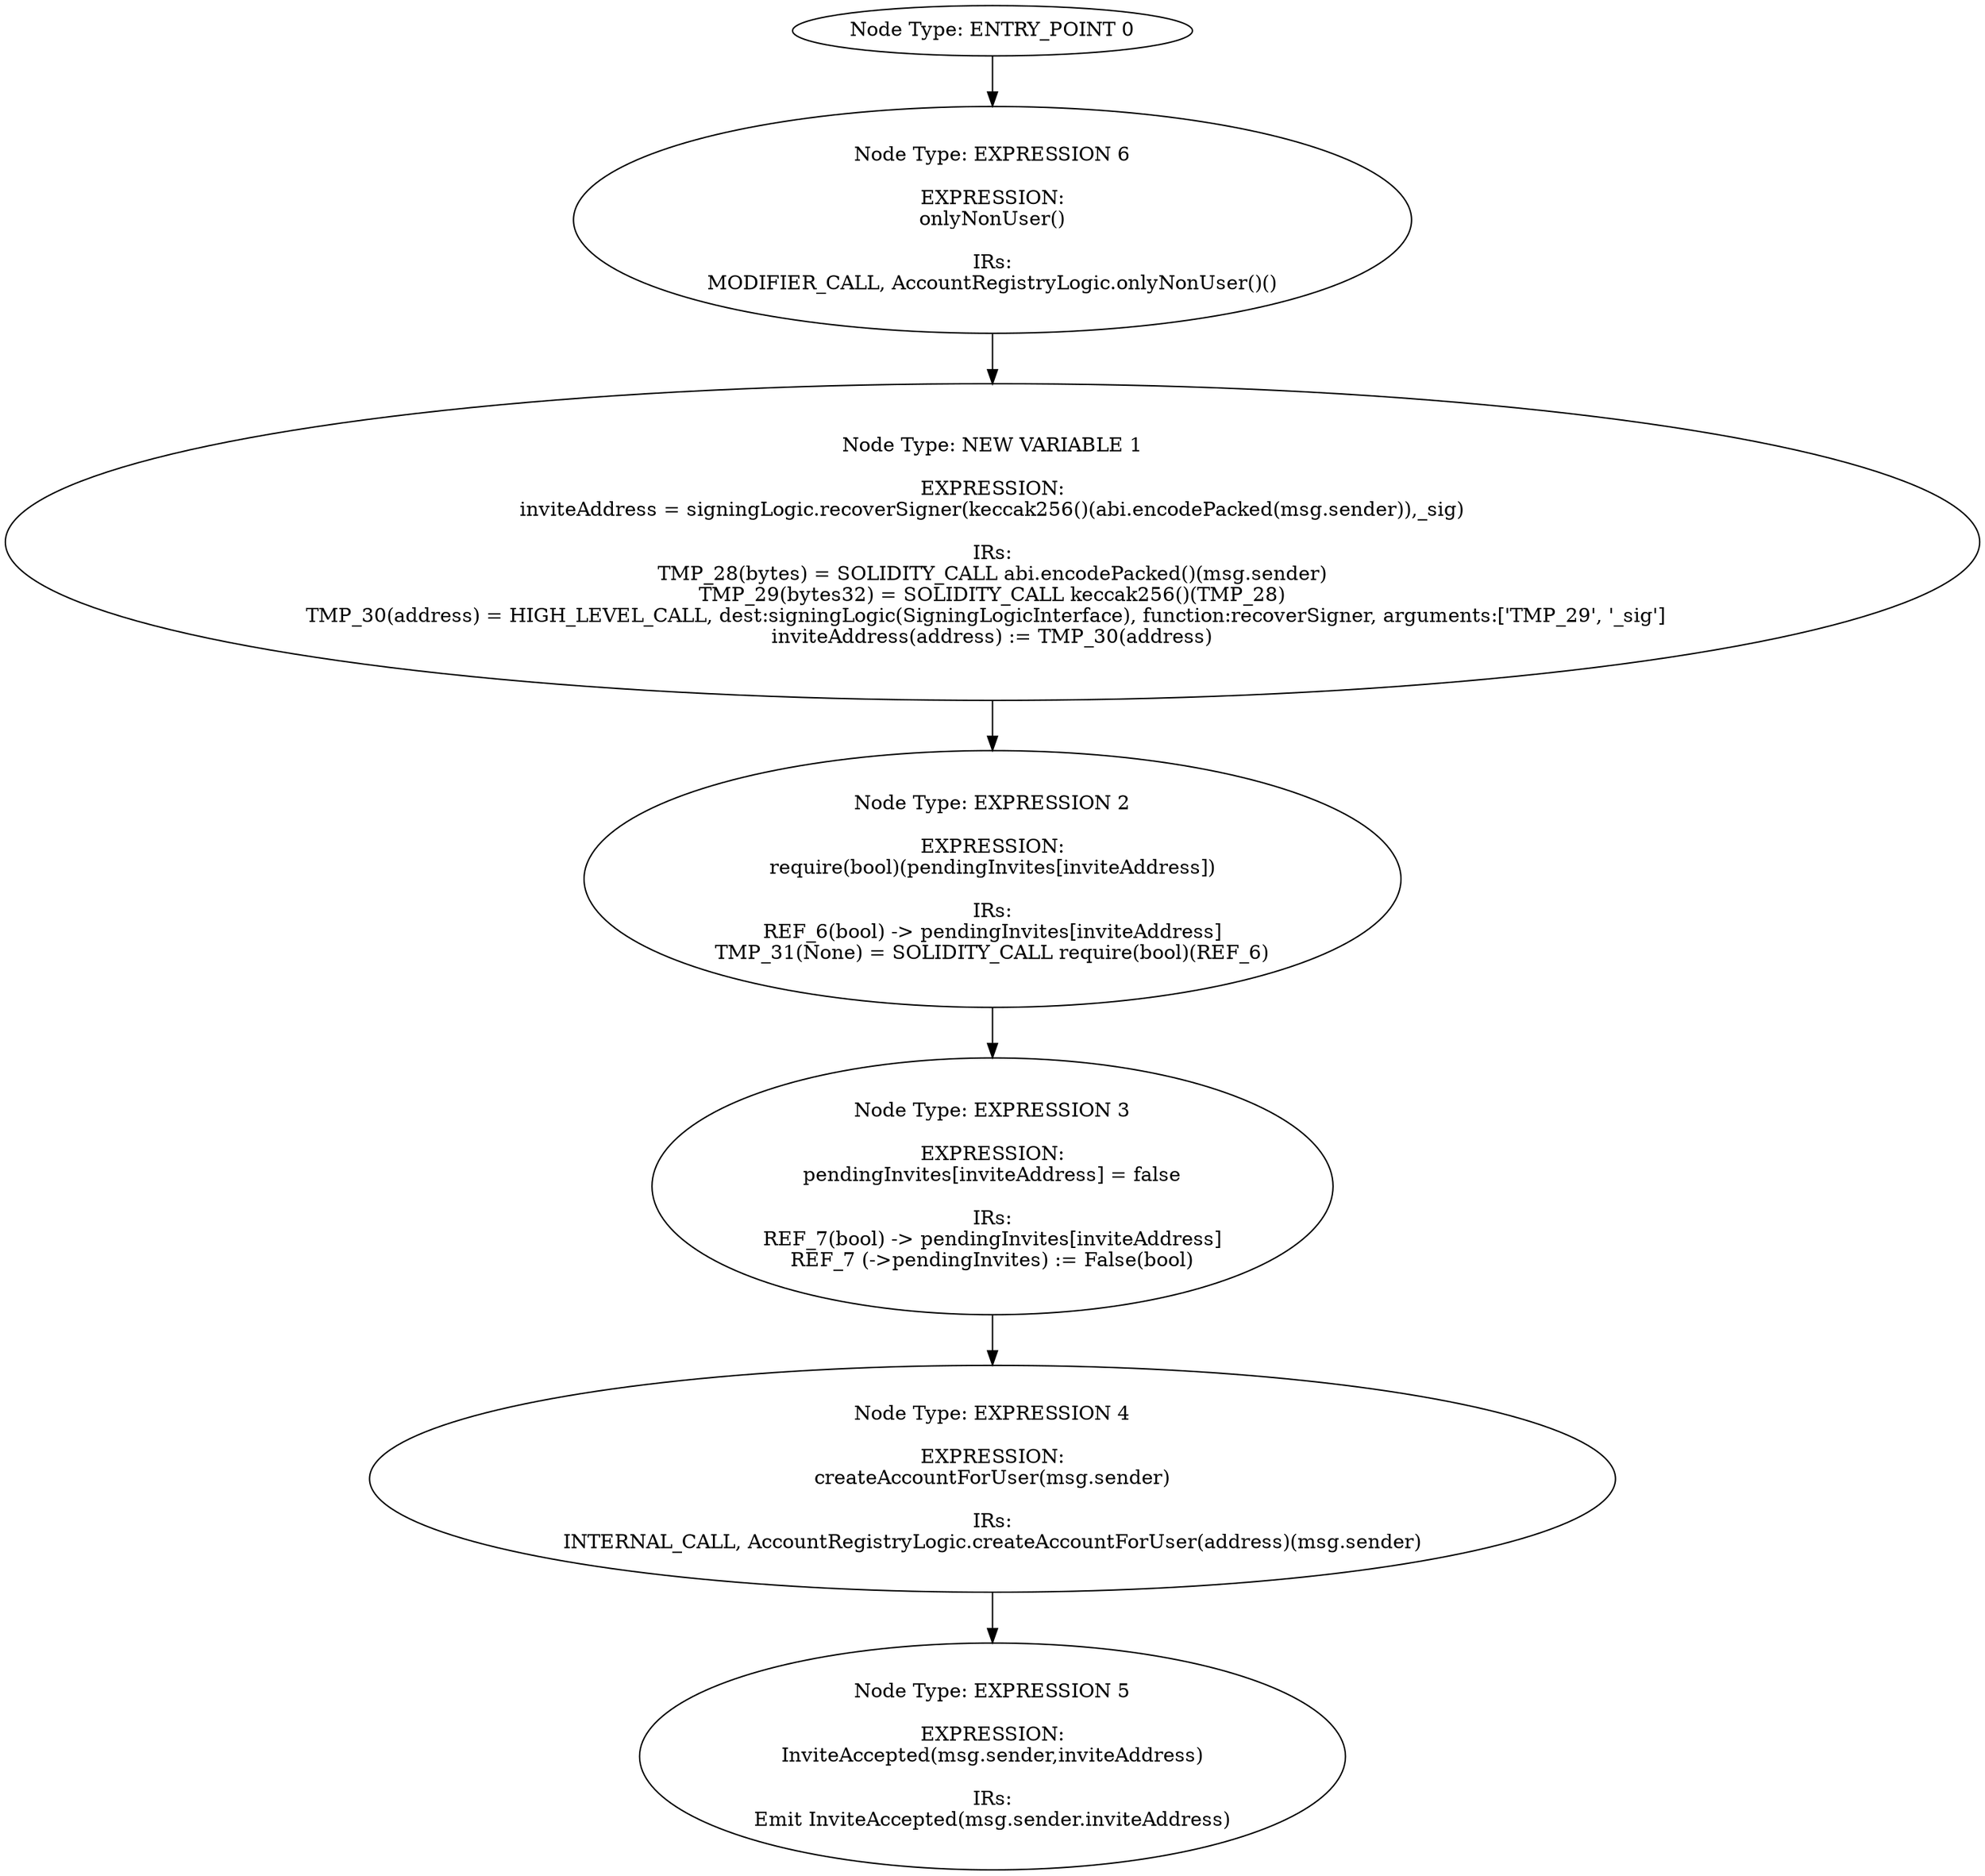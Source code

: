 digraph{
0[label="Node Type: ENTRY_POINT 0
"];
0->6;
1[label="Node Type: NEW VARIABLE 1

EXPRESSION:
inviteAddress = signingLogic.recoverSigner(keccak256()(abi.encodePacked(msg.sender)),_sig)

IRs:
TMP_28(bytes) = SOLIDITY_CALL abi.encodePacked()(msg.sender)
TMP_29(bytes32) = SOLIDITY_CALL keccak256()(TMP_28)
TMP_30(address) = HIGH_LEVEL_CALL, dest:signingLogic(SigningLogicInterface), function:recoverSigner, arguments:['TMP_29', '_sig']  
inviteAddress(address) := TMP_30(address)"];
1->2;
2[label="Node Type: EXPRESSION 2

EXPRESSION:
require(bool)(pendingInvites[inviteAddress])

IRs:
REF_6(bool) -> pendingInvites[inviteAddress]
TMP_31(None) = SOLIDITY_CALL require(bool)(REF_6)"];
2->3;
3[label="Node Type: EXPRESSION 3

EXPRESSION:
pendingInvites[inviteAddress] = false

IRs:
REF_7(bool) -> pendingInvites[inviteAddress]
REF_7 (->pendingInvites) := False(bool)"];
3->4;
4[label="Node Type: EXPRESSION 4

EXPRESSION:
createAccountForUser(msg.sender)

IRs:
INTERNAL_CALL, AccountRegistryLogic.createAccountForUser(address)(msg.sender)"];
4->5;
5[label="Node Type: EXPRESSION 5

EXPRESSION:
InviteAccepted(msg.sender,inviteAddress)

IRs:
Emit InviteAccepted(msg.sender.inviteAddress)"];
6[label="Node Type: EXPRESSION 6

EXPRESSION:
onlyNonUser()

IRs:
MODIFIER_CALL, AccountRegistryLogic.onlyNonUser()()"];
6->1;
}
